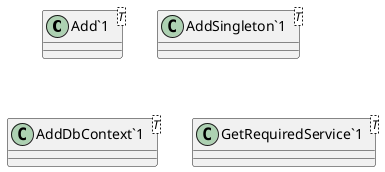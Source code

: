@startuml
class "Add`1"<T> {
}
class "AddSingleton`1"<T> {
}
class "AddDbContext`1"<T> {
}
class "GetRequiredService`1"<T> {
}
@enduml
